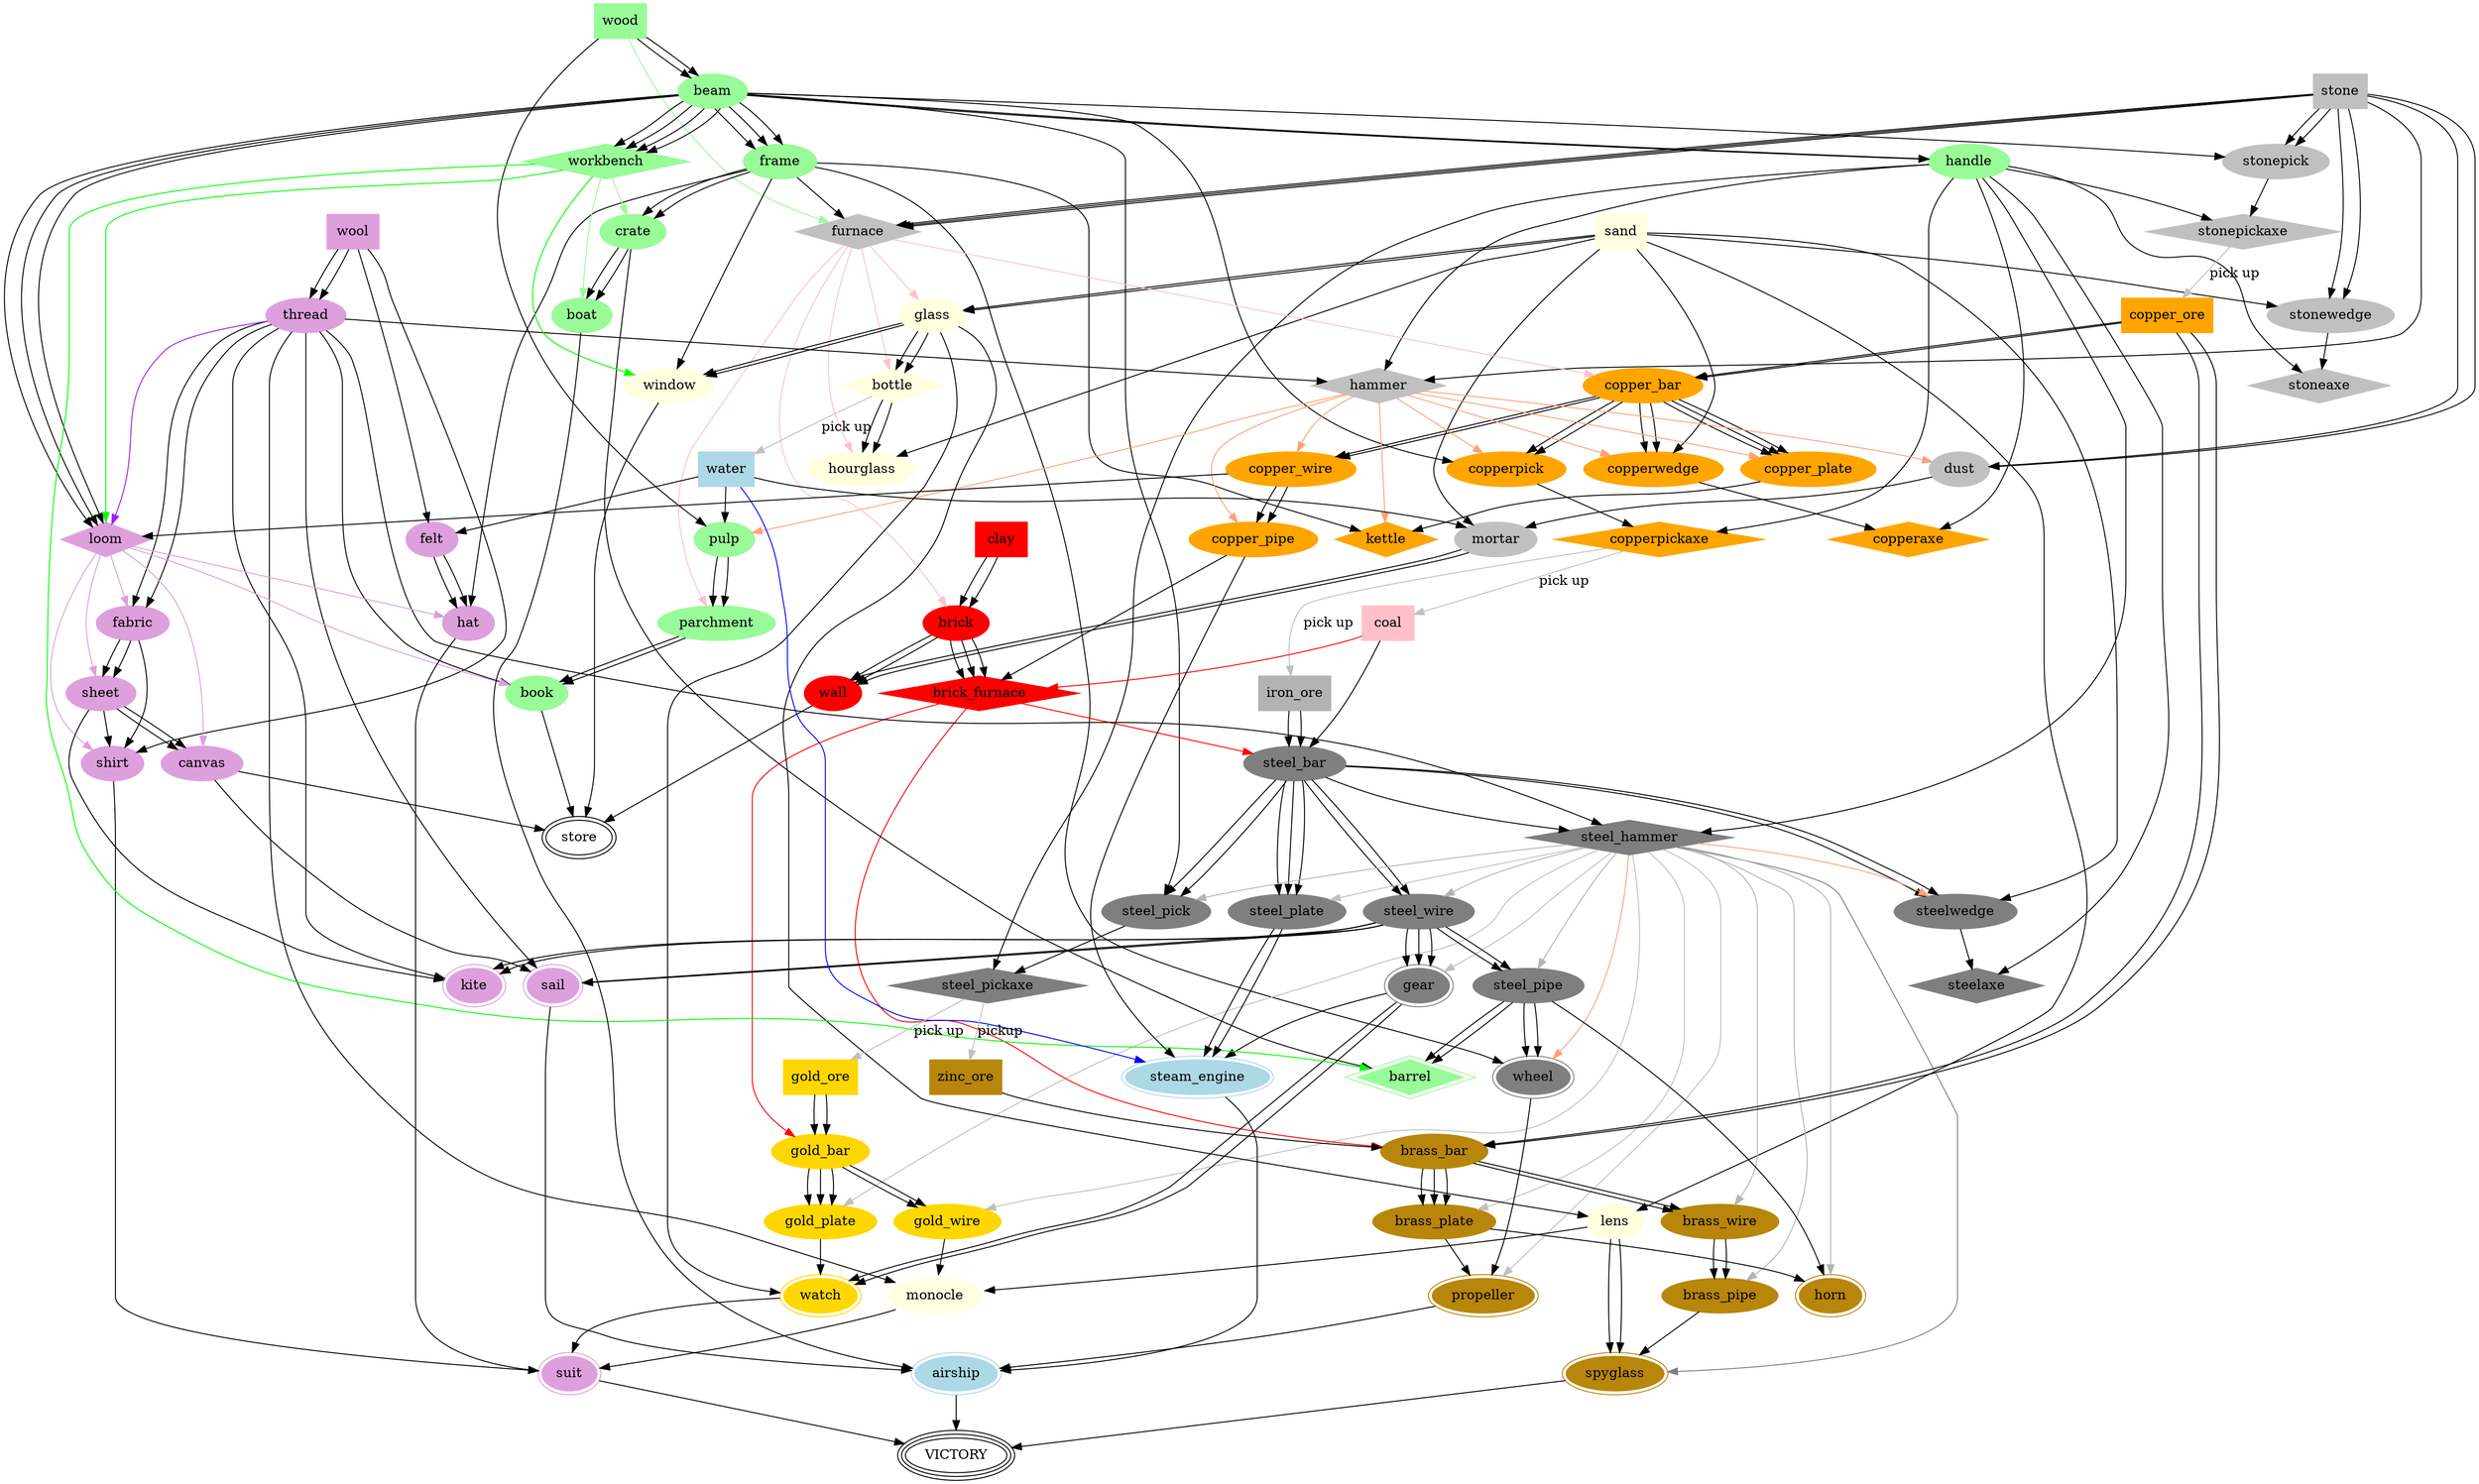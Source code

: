 digraph techtree {
wood -> beam;
wood -> beam;
beam -> frame;
beam -> frame;
beam -> frame;
beam -> handle;
beam -> handle;

sand -> stonewedge;
stone -> stonewedge;
stone -> stonewedge;
stonewedge -> stoneaxe;
handle -> stoneaxe;

beam -> stonepick;
stone -> stonepick;
stone -> stonepick;
stonepick -> stonepickaxe;
handle -> stonepickaxe;

sand -> copperwedge;
copper_bar -> copperwedge;
copper_bar -> copperwedge;
hammer -> copperwedge [color=lightsalmon];
copperwedge -> copperaxe;
handle -> copperaxe;

beam -> copperpick;
copper_bar -> copperpick;
copper_bar -> copperpick;
hammer -> copperpick [color=lightsalmon];
copperpick -> copperpickaxe;
handle -> copperpickaxe;

sand -> steelwedge;
steel_bar -> steelwedge;
steel_bar -> steelwedge;
steel_hammer -> steelwedge [color=lightsalmon];
steelwedge -> steelaxe;
handle -> steelaxe;

stone -> furnace;
stone -> furnace;
stone -> furnace;
frame -> furnace;

wood -> furnace [color=palegreen];
coal -> brick_furnace [color=red];
copper_ore -> copper_bar;
copper_ore -> copper_bar;
furnace -> copper_bar [color=pink];
gold_ore -> gold_bar;
gold_ore -> gold_bar;
brick_furnace -> gold_bar [color=red];

steel_wire -> gear;
steel_wire -> gear;
steel_wire -> gear;
steel_hammer -> gear [color=gray];

stone -> hammer;
handle -> hammer;
thread -> hammer;
copper_bar -> copper_wire;
copper_bar -> copper_wire;
hammer -> copper_wire [color=lightsalmon];
gold_bar -> gold_wire;
gold_bar -> gold_wire;
steel_hammer -> gold_wire [color=gray];
sand -> glass;
furnace -> glass [color=pink];
sand -> glass;
glass -> bottle;
glass -> bottle;
furnace -> bottle  [color=pink];

wool -> thread;
wool -> thread;
thread -> fabric;
thread -> fabric;
loom -> fabric [color=plum];
fabric -> sheet;
fabric -> sheet;
loom -> sheet [color=plum];
wool -> shirt;
fabric -> shirt;
sheet -> shirt;
loom -> shirt [color=plum];
sheet -> canvas;
sheet -> canvas;
loom -> canvas [color=plum];


frame -> crate;
frame -> crate;
workbench -> crate [color=palegreen];

crate -> boat;
crate -> boat;
workbench -> boat [color=palegreen];

brass_wire -> brass_pipe;
brass_wire -> brass_pipe;
steel_hammer -> brass_pipe [color=gray70];

steel_wire -> steel_pipe;
steel_wire -> steel_pipe;
steel_hammer -> steel_pipe [color=gray70];

copper_wire -> copper_pipe;
copper_wire -> copper_pipe;
hammer -> copper_pipe [color=lightsalmon];

brass_bar -> brass_wire;
brass_bar -> brass_wire;
steel_hammer -> brass_wire [color=gray70];

steel_pipe -> wheel;
steel_pipe -> wheel;
frame -> wheel;
steel_hammer -> wheel [color=lightsalmon];

glass -> lens;
sand -> lens;

lens -> monocle;
gold_wire -> monocle;
thread -> monocle;

gear -> watch;
gear -> watch;
glass -> watch;
gold_plate -> watch;

boat -> airship;
sail -> airship;
propeller -> airship;
steam_engine -> airship;

monocle -> suit;
watch -> suit;
shirt -> suit;
hat -> suit;

sheet -> kite;
steel_wire -> kite;
steel_wire -> kite;
thread -> kite;

canvas -> sail;
steel_wire -> sail;
steel_wire -> sail;
thread -> sail;

lens -> spyglass;
lens -> spyglass;
brass_pipe -> spyglass;
steel_hammer -> spyglass [color=grey50];

hammer -> pulp [color=lightsalmon];
water -> pulp;
wood -> pulp;

water -> felt;
wool -> felt;

furnace -> parchment [color=pink];
pulp -> parchment;
pulp -> parchment;

parchment -> book;
parchment -> book;
thread -> book;
loom -> book [color=plum];

felt -> hat;
felt -> hat;
frame -> hat;
loom -> hat [color=plum];

beam -> loom;
beam -> loom;
beam -> loom;
copper_wire -> loom;
workbench -> loom [color=green];
thread -> loom [color=purple];

stone -> dust
stone -> dust
hammer -> dust [color=lightsalmon];

sand -> mortar
dust -> mortar
water -> mortar

beam -> workbench;
beam -> workbench;
beam -> workbench;
beam -> workbench;

glass -> window;
glass -> window;
frame -> window;
workbench -> window [color=green];

clay -> brick;
clay -> brick;
furnace -> brick [color=pink];

brick -> wall;
brick -> wall;
mortar -> wall;
mortar -> wall;

copper_plate -> kettle;
frame -> kettle;
hammer -> kettle [color=lightsalmon];

brick -> brick_furnace;
brick -> brick_furnace;
brick -> brick_furnace;
copper_pipe -> brick_furnace;

canvas -> store;
wall -> store;
window -> store;
book -> store;

bottle -> hourglass;
bottle -> hourglass;
sand -> hourglass;
furnace -> hourglass [color=pink];

crate -> barrel;
steel_pipe -> barrel;
steel_pipe -> barrel;
workbench -> barrel [color=green];

iron_ore -> steel_bar;
iron_ore -> steel_bar;
coal -> steel_bar;
brick_furnace -> steel_bar [color=red];

copper_ore -> brass_bar;
copper_ore -> brass_bar;
zinc_ore -> brass_bar;
brick_furnace -> brass_bar [color=red];

steel_bar -> steel_plate;
steel_bar -> steel_plate;
steel_bar -> steel_plate;
steel_hammer -> steel_plate [color=gray];

copper_bar -> copper_plate;
copper_bar -> copper_plate;
copper_bar -> copper_plate;
hammer -> copper_plate [color=lightsalmon];

gold_bar -> gold_plate;
gold_bar -> gold_plate;
gold_bar -> gold_plate;
steel_hammer -> gold_plate [color=gray];

brass_bar -> brass_plate;
brass_bar -> brass_plate;
brass_bar -> brass_plate;
steel_hammer -> brass_plate [color=gray];

steel_bar -> steel_wire;
steel_bar -> steel_wire;
steel_hammer -> steel_wire [color=gray70];

steel_bar -> steel_hammer;
thread -> steel_hammer;
handle -> steel_hammer;

brass_plate -> horn;
steel_pipe -> horn;
steel_hammer -> horn [color=gray70];

steel_bar -> steel_pick;
steel_bar -> steel_pick;
beam -> steel_pick;
steel_hammer -> steel_pick [color=gray70];

steel_pick -> steel_pickaxe;
handle -> steel_pickaxe;

wheel -> propeller;
brass_plate -> propeller;
steel_hammer -> propeller [color=grey];

copper_pipe -> steam_engine;
steel_plate -> steam_engine;
steel_plate -> steam_engine;
gear -> steam_engine;

water -> steam_engine [color=blue];


airship -> VICTORY;
suit -> VICTORY;
spyglass -> VICTORY;


stonepickaxe -> copper_ore  [label="pick up", color=gray];
copperpickaxe -> coal  [label="pick up", color=gray];
copperpickaxe -> iron_ore [label="pick up", color=gray];
steel_pickaxe -> gold_ore [label="pick up", color=gray];
bottle -> water [label="pick up", color=gray];
steel_pickaxe -> zinc_ore [label="pickup", color=gray];
/*
stoneaxe -> copperaxe [label="prereq"];
copperaxe -> ironaxe [label="prereq"];
bottle -> kettle [label="prereq"];
kettle -> barrel [label="prereq"];
hourglass -> watch [label="prereq"];
*/

kite [peripheries=2];
spyglass [peripheries=2];
monocle [peripheries=2];
watch [peripheries=2];
suit [peripheries=2];
store [peripheries=2];
spyglass [peripheries=2];
horn [peripheries=2];
sail [peripheries=2];
barrel [peripheries=2];
wheel [peripheries=2];
gear [peripheries=2];
steam_engine [peripheries=2];
propeller [peripheries=2];
airship [peripheries=2];
VICTORY [peripheries=3];

/* ICONS
 water                                                               1423   Connor Cesa
 sand (dust)                                                         small scattered circles
 clay (mortar, pulp) 
 wool                                                                sheep?
 ore (coal, copper, iron, zinc, gold, stone, wood)                         overlapping circles
 store
 bar (copper, iron, brass, gold, brick, beam)                        rounded rectangle
 wire (copper, iron, brass, gold, steel, thread)                     hoops
 pipe (copper, iron, brass, steel)                                   cylinder
 plate (copper, iron, brass, gold, steel, glass, parchment, fabric)  square
 wedge (stone, copper, iron)                                         top from axe
 axe (stone, copper, iron)                                           1006    George T Hayes, from The Noun Project
 pick (stone, copper, steel)                                         top from pickaxe
 pickaxe (stone, copper, steel)                                      1015    Luke Firth, from The Noun Project
 hammer (stone, steel)                                               652     The Noun Project
 furnace (stone, brick)                                              rounded rectangles in cube
 bottle                                                              1446    Fabio Meroni, from The Noun Project
 frame (window)
 hourglass
 lens
 monocle
 wall                                                                782
 handle                                                              handle from axe
 crate
 barrel                                                              2254    Randall Barriga, from The Noun Project
 boat
 workbench
 book                                                                2403
 felt
 hat                                                                 884     Adhara Garcia, from The Noun Project
 loom
 sheet
 canvas
 kite                                                                purple diamond outlined in iron with purple tail
 sail                                                                sail from sailboat
 shirt                                                               825     The Noun Project
suit
 kettle                                                              486     The Noun Project
 gear                                                                1241
 wheel   
 horn
 propeller
 spyglass
 watch                                                               
 steam_engine
 airship
 hand                                                               2372    Jakob Vogel, from The Noun Project   
arrow                                                               3322  Mihir Deshpande
*/


water [color=lightblue,style=filled,shape=box];
steam_engine [color=lightblue,style=filled];
airship [color=lightblue,style=filled];
coal [color=pink,style=filled,shape=box];
wool [color=plum,style=filled,shape=box];
loom [color=plum,style=filled,shape=diamond];
thread [color=plum,style=filled];
fabric [color=plum,style=filled];
sheet [color=plum,style=filled];
shirt [color=plum,style=filled];
canvas [color=plum,style=filled];
sail [color=plum,style=filled];
kite [color=plum,style=filled];
suit [color=plum,style=filled];
felt [color=plum,style=filled];
hat [color=plum,style=filled];
wood [color=palegreen,style=filled,shape=box];
workbench [color=palegreen,style=filled,shape=diamond];
beam [color=palegreen,style=filled];
handle [color=palegreen,style=filled];
pulp [color=palegreen,style=filled];
parchment [color=palegreen,style=filled];
book [color=palegreen,style=filled];
frame [color=palegreen,style=filled];
crate [color=palegreen,style=filled];
barrel [color=palegreen,style=filled,shape=diamond];
boat [color=palegreen,style=filled];
stone [color=gray,style=filled,shape=box];
stoneaxe [color=gray,style=filled,shape=diamond];
stonepickaxe [color=gray,style=filled,shape=diamond];
stonewedge [color=gray,style=filled];
stonepick [color=gray,style=filled];
dust [color=gray,style=filled];
mortar [color=gray,style=filled];
hammer [color=gray,style=filled,shape=diamond];
furnace [color=gray,style=filled,shape=diamond];
clay [color=red,style=filled,shape=box];
brick [color=red,style=filled];
wall [color=red,style=filled];
brick_furnace [color=red,style=filled,shape=diamond];
sand [color=lightyellow,style=filled,shape=box];
bottle [color=lightyellow,style=filled,shape=diamond];
glass [color=lightyellow,style=filled];
window [color=lightyellow,style=filled];
hourglass [color=lightyellow,style=filled];
monocle [color=lightyellow,style=filled];
lens [color=lightyellow,style=filled];
copper_ore [color=orange,style=filled,shape=box];
copperaxe [color=orange,style=filled,shape=diamond];
copperpickaxe [color=orange,style=filled,shape=diamond];
copper_bar [color=orange,style=filled];
copperwedge [color=orange,style=filled];
copperpick [color=orange,style=filled];
copper_wire [color=orange,style=filled];
copper_plate [color=orange,style=filled];
copper_pipe [color=orange,style=filled];
kettle [color=orange,style=filled,shape=diamond];
iron_ore [color=gray70,style=filled,shape=box];
steelaxe [color=grey50,style=filled,shape=diamond];
steelwedge [color=grey50,style=filled];
/*
iron_wire [color=gray70,style=filled];
iron_bar [color=gray70,style=filled];
iron_pipe [color=gray70,style=filled];
iron_plate [color=gray70,style=filled];
iron_pipe [color=gray70,style=filled];
*/
wheel [color=grey50,style=filled];
gear [color=grey50,style=filled];
steel_bar [color=grey50,style=filled];
steel_pick [color=grey50,style=filled];
steel_wire [color=grey50,style=filled];
steel_plate [color=grey50,style=filled];
steel_pipe [color=grey50,style=filled];
steel_pickaxe [color=grey50,style=filled,shape=diamond];
steel_hammer [color=grey50,style=filled,shape=diamond]; 
gold_ore [color=gold,style=filled,shape=box];
gold_bar [color=gold,style=filled];
gold_wire [color=gold,style=filled];
gold_plate [color=gold,style=filled];
watch [color=gold,style=filled];
zinc_ore [color=darkgoldenrod,style=filled,shape=box];
brass_bar [color=darkgoldenrod,style=filled];
brass_plate [color=darkgoldenrod,style=filled];
brass_pipe [color=darkgoldenrod,style=filled];
brass_wire [color=darkgoldenrod,style=filled];
horn [color=darkgoldenrod,style=filled];
spyglass [color=darkgoldenrod,style=filled];
propeller [color=darkgoldenrod,style=filled];

}